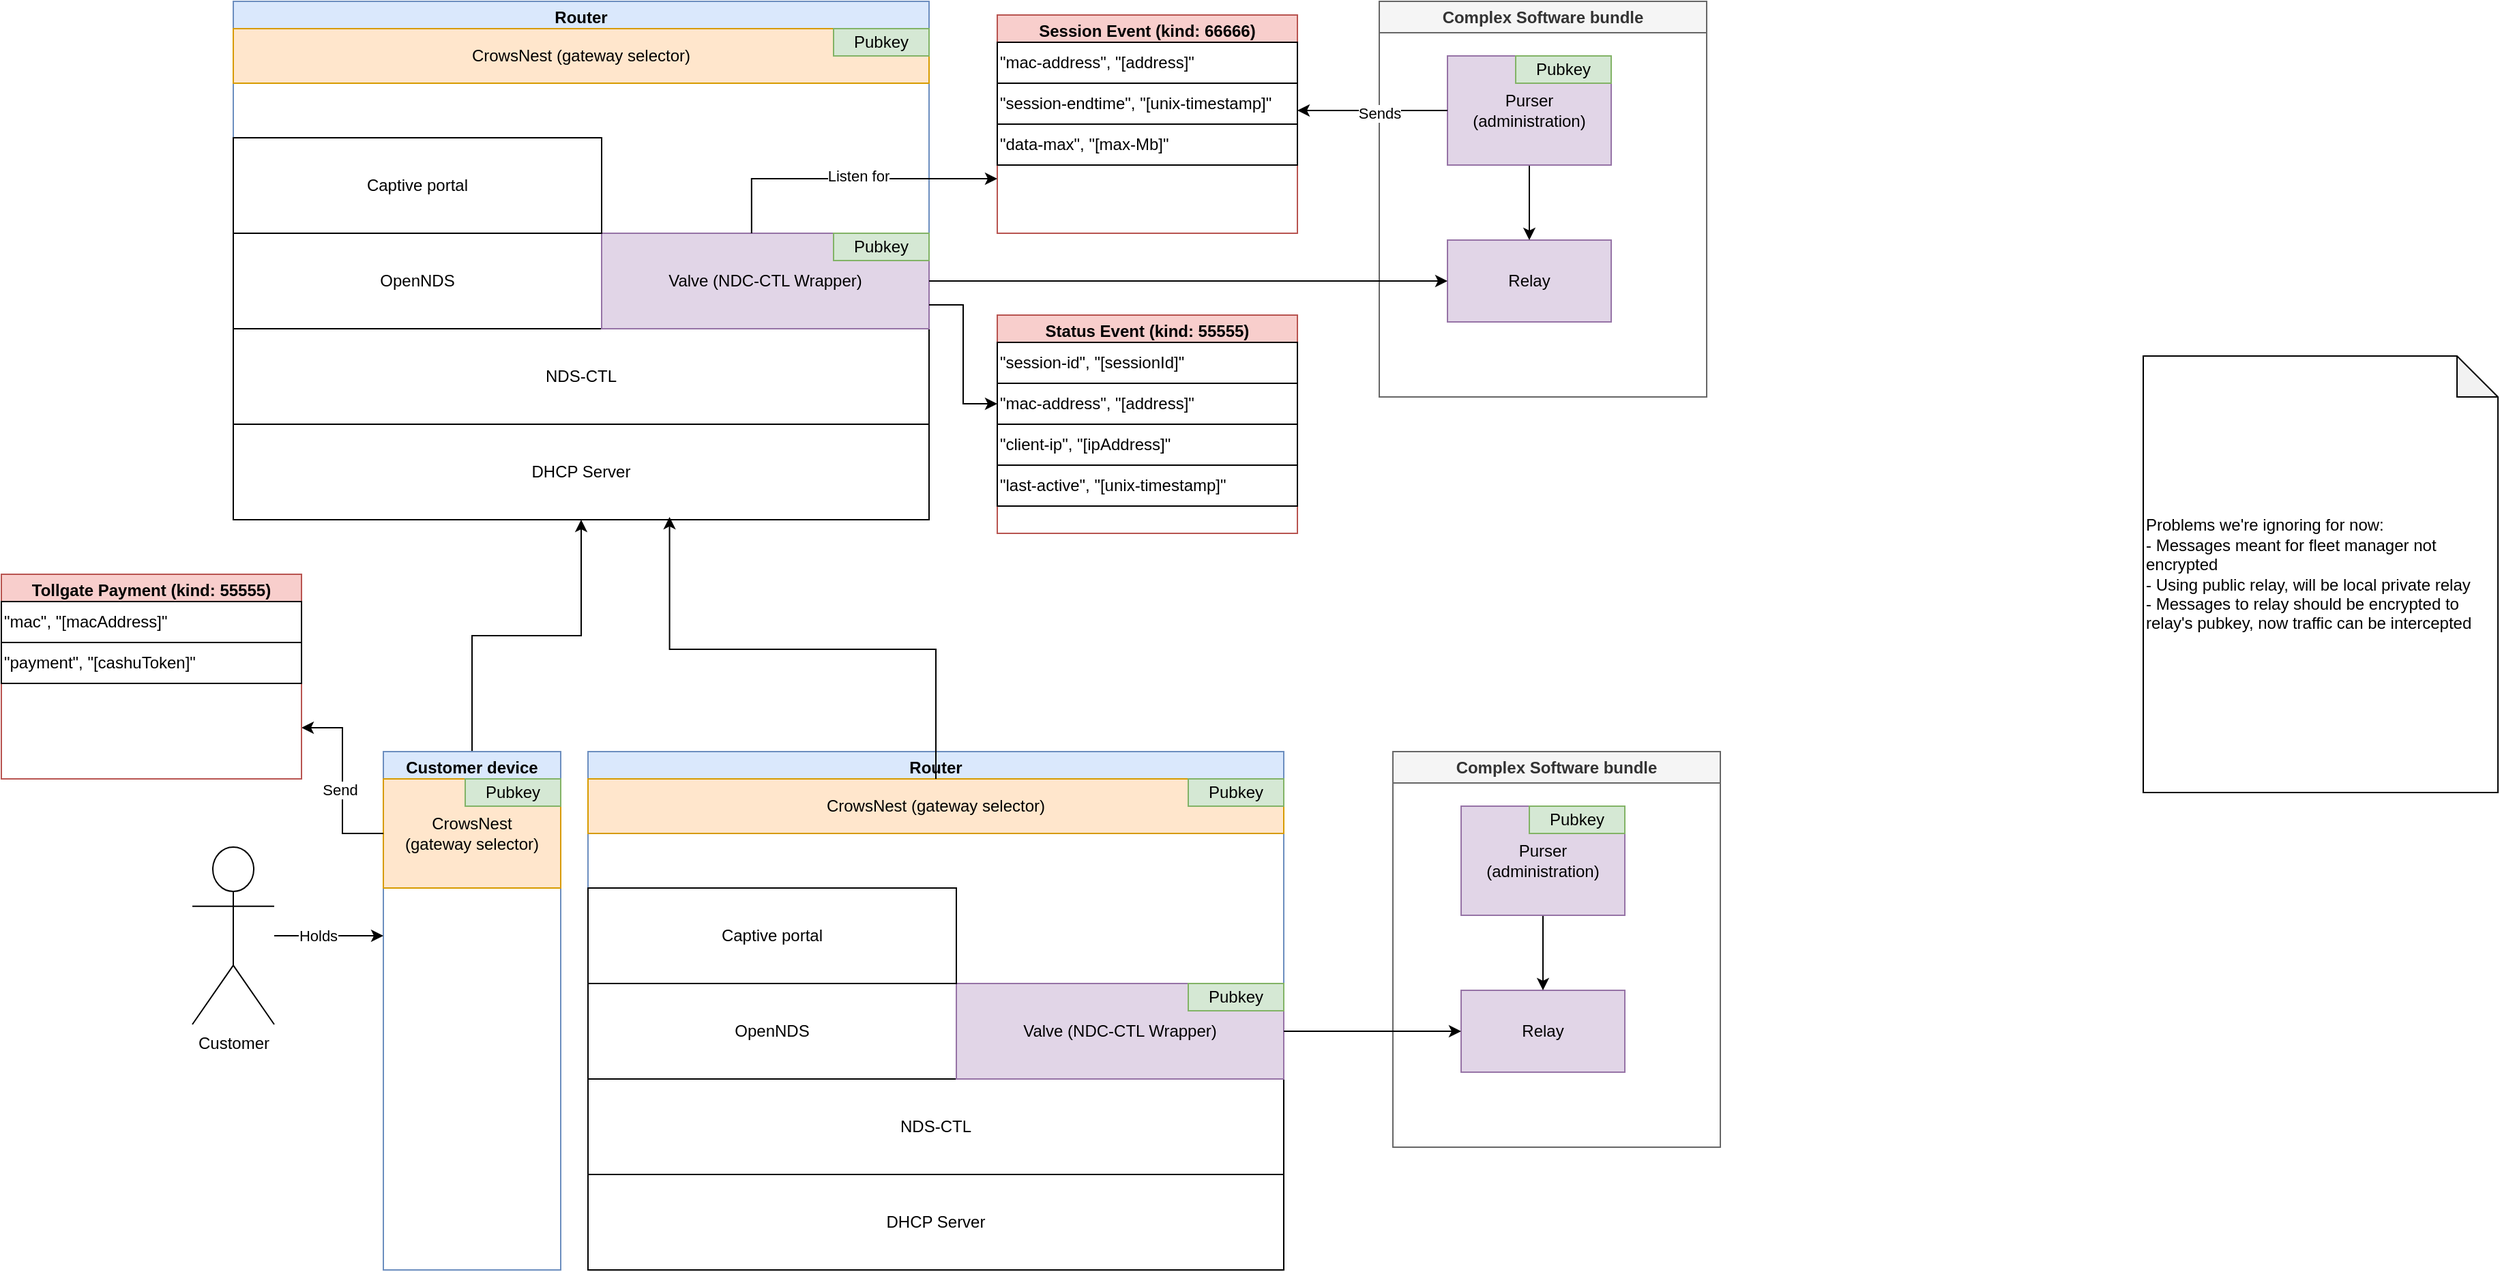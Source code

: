 <mxfile version="24.9.1">
  <diagram name="Page-1" id="K6BDlH2wR44itfKM2RGy">
    <mxGraphModel dx="2074" dy="781" grid="1" gridSize="10" guides="1" tooltips="1" connect="1" arrows="1" fold="1" page="1" pageScale="1" pageWidth="850" pageHeight="1100" math="0" shadow="0">
      <root>
        <mxCell id="0" />
        <mxCell id="1" parent="0" />
        <mxCell id="snuCuS9XE1tH68O9FYAI-6" value="Router" style="swimlane;whiteSpace=wrap;html=1;fillColor=#dae8fc;strokeColor=#6c8ebf;" vertex="1" parent="1">
          <mxGeometry x="70" y="120" width="510" height="380" as="geometry" />
        </mxCell>
        <mxCell id="snuCuS9XE1tH68O9FYAI-7" value="DHCP Server" style="rounded=0;whiteSpace=wrap;html=1;" vertex="1" parent="snuCuS9XE1tH68O9FYAI-6">
          <mxGeometry y="310" width="510" height="70" as="geometry" />
        </mxCell>
        <mxCell id="snuCuS9XE1tH68O9FYAI-8" value="NDS-CTL" style="rounded=0;whiteSpace=wrap;html=1;" vertex="1" parent="snuCuS9XE1tH68O9FYAI-6">
          <mxGeometry y="240" width="510" height="70" as="geometry" />
        </mxCell>
        <mxCell id="snuCuS9XE1tH68O9FYAI-9" value="OpenNDS" style="rounded=0;whiteSpace=wrap;html=1;" vertex="1" parent="snuCuS9XE1tH68O9FYAI-6">
          <mxGeometry y="170" width="270" height="70" as="geometry" />
        </mxCell>
        <mxCell id="snuCuS9XE1tH68O9FYAI-10" value="Valve (NDC-CTL Wrapper)" style="rounded=0;whiteSpace=wrap;html=1;fillColor=#e1d5e7;strokeColor=#9673a6;" vertex="1" parent="snuCuS9XE1tH68O9FYAI-6">
          <mxGeometry x="270" y="170" width="240" height="70" as="geometry" />
        </mxCell>
        <mxCell id="snuCuS9XE1tH68O9FYAI-11" value="Captive portal" style="rounded=0;whiteSpace=wrap;html=1;" vertex="1" parent="snuCuS9XE1tH68O9FYAI-6">
          <mxGeometry y="100" width="270" height="70" as="geometry" />
        </mxCell>
        <mxCell id="snuCuS9XE1tH68O9FYAI-12" value="Pubkey" style="rounded=0;whiteSpace=wrap;html=1;fillColor=#d5e8d4;strokeColor=#82b366;" vertex="1" parent="snuCuS9XE1tH68O9FYAI-6">
          <mxGeometry x="440" y="170" width="70" height="20" as="geometry" />
        </mxCell>
        <mxCell id="snuCuS9XE1tH68O9FYAI-13" value="CrowsNest (gateway selector)" style="rounded=0;whiteSpace=wrap;html=1;fillColor=#ffe6cc;strokeColor=#d79b00;" vertex="1" parent="snuCuS9XE1tH68O9FYAI-6">
          <mxGeometry y="20" width="510" height="40" as="geometry" />
        </mxCell>
        <mxCell id="snuCuS9XE1tH68O9FYAI-66" value="Pubkey" style="rounded=0;whiteSpace=wrap;html=1;fillColor=#d5e8d4;strokeColor=#82b366;" vertex="1" parent="snuCuS9XE1tH68O9FYAI-6">
          <mxGeometry x="440" y="20" width="70" height="20" as="geometry" />
        </mxCell>
        <mxCell id="snuCuS9XE1tH68O9FYAI-14" value="Complex Software bundle" style="swimlane;whiteSpace=wrap;html=1;fillColor=#f5f5f5;fontColor=#333333;strokeColor=#666666;" vertex="1" parent="1">
          <mxGeometry x="910" y="120" width="240" height="290" as="geometry" />
        </mxCell>
        <mxCell id="snuCuS9XE1tH68O9FYAI-15" value="Relay" style="whiteSpace=wrap;html=1;fillColor=#e1d5e7;strokeColor=#9673a6;" vertex="1" parent="snuCuS9XE1tH68O9FYAI-14">
          <mxGeometry x="50" y="175" width="120" height="60" as="geometry" />
        </mxCell>
        <mxCell id="snuCuS9XE1tH68O9FYAI-16" style="edgeStyle=orthogonalEdgeStyle;rounded=0;orthogonalLoop=1;jettySize=auto;html=1;entryX=0.5;entryY=0;entryDx=0;entryDy=0;" edge="1" parent="snuCuS9XE1tH68O9FYAI-14" source="snuCuS9XE1tH68O9FYAI-17" target="snuCuS9XE1tH68O9FYAI-15">
          <mxGeometry relative="1" as="geometry" />
        </mxCell>
        <mxCell id="snuCuS9XE1tH68O9FYAI-17" value="Purser (administration)" style="whiteSpace=wrap;html=1;fillColor=#e1d5e7;strokeColor=#9673a6;" vertex="1" parent="snuCuS9XE1tH68O9FYAI-14">
          <mxGeometry x="50" y="40" width="120" height="80" as="geometry" />
        </mxCell>
        <mxCell id="snuCuS9XE1tH68O9FYAI-18" value="Pubkey" style="rounded=0;whiteSpace=wrap;html=1;fillColor=#d5e8d4;strokeColor=#82b366;" vertex="1" parent="snuCuS9XE1tH68O9FYAI-14">
          <mxGeometry x="100" y="40" width="70" height="20" as="geometry" />
        </mxCell>
        <mxCell id="snuCuS9XE1tH68O9FYAI-19" style="edgeStyle=orthogonalEdgeStyle;rounded=0;orthogonalLoop=1;jettySize=auto;html=1;strokeColor=none;" edge="1" parent="1" source="snuCuS9XE1tH68O9FYAI-10" target="snuCuS9XE1tH68O9FYAI-15">
          <mxGeometry relative="1" as="geometry" />
        </mxCell>
        <mxCell id="snuCuS9XE1tH68O9FYAI-20" style="edgeStyle=orthogonalEdgeStyle;rounded=0;orthogonalLoop=1;jettySize=auto;html=1;" edge="1" parent="1" source="snuCuS9XE1tH68O9FYAI-10" target="snuCuS9XE1tH68O9FYAI-15">
          <mxGeometry relative="1" as="geometry" />
        </mxCell>
        <mxCell id="snuCuS9XE1tH68O9FYAI-21" style="edgeStyle=orthogonalEdgeStyle;rounded=0;orthogonalLoop=1;jettySize=auto;html=1;entryX=0.5;entryY=1;entryDx=0;entryDy=0;exitX=0.5;exitY=0;exitDx=0;exitDy=0;" edge="1" parent="1" source="snuCuS9XE1tH68O9FYAI-31" target="snuCuS9XE1tH68O9FYAI-7">
          <mxGeometry relative="1" as="geometry" />
        </mxCell>
        <mxCell id="snuCuS9XE1tH68O9FYAI-22" value="Router" style="swimlane;whiteSpace=wrap;html=1;fillColor=#dae8fc;strokeColor=#6c8ebf;" vertex="1" parent="1">
          <mxGeometry x="330" y="670" width="510" height="380" as="geometry" />
        </mxCell>
        <mxCell id="snuCuS9XE1tH68O9FYAI-23" value="DHCP Server" style="rounded=0;whiteSpace=wrap;html=1;" vertex="1" parent="snuCuS9XE1tH68O9FYAI-22">
          <mxGeometry y="310" width="510" height="70" as="geometry" />
        </mxCell>
        <mxCell id="snuCuS9XE1tH68O9FYAI-24" value="NDS-CTL" style="rounded=0;whiteSpace=wrap;html=1;" vertex="1" parent="snuCuS9XE1tH68O9FYAI-22">
          <mxGeometry y="240" width="510" height="70" as="geometry" />
        </mxCell>
        <mxCell id="snuCuS9XE1tH68O9FYAI-25" value="OpenNDS" style="rounded=0;whiteSpace=wrap;html=1;" vertex="1" parent="snuCuS9XE1tH68O9FYAI-22">
          <mxGeometry y="170" width="270" height="70" as="geometry" />
        </mxCell>
        <mxCell id="snuCuS9XE1tH68O9FYAI-26" value="Valve (NDC-CTL Wrapper)" style="rounded=0;whiteSpace=wrap;html=1;fillColor=#e1d5e7;strokeColor=#9673a6;" vertex="1" parent="snuCuS9XE1tH68O9FYAI-22">
          <mxGeometry x="270" y="170" width="240" height="70" as="geometry" />
        </mxCell>
        <mxCell id="snuCuS9XE1tH68O9FYAI-27" value="Captive portal" style="rounded=0;whiteSpace=wrap;html=1;" vertex="1" parent="snuCuS9XE1tH68O9FYAI-22">
          <mxGeometry y="100" width="270" height="70" as="geometry" />
        </mxCell>
        <mxCell id="snuCuS9XE1tH68O9FYAI-28" value="Pubkey" style="rounded=0;whiteSpace=wrap;html=1;fillColor=#d5e8d4;strokeColor=#82b366;" vertex="1" parent="snuCuS9XE1tH68O9FYAI-22">
          <mxGeometry x="440" y="170" width="70" height="20" as="geometry" />
        </mxCell>
        <mxCell id="snuCuS9XE1tH68O9FYAI-29" value="CrowsNest (gateway selector)" style="rounded=0;whiteSpace=wrap;html=1;fillColor=#ffe6cc;strokeColor=#d79b00;" vertex="1" parent="snuCuS9XE1tH68O9FYAI-22">
          <mxGeometry y="20" width="510" height="40" as="geometry" />
        </mxCell>
        <mxCell id="snuCuS9XE1tH68O9FYAI-64" value="Pubkey" style="rounded=0;whiteSpace=wrap;html=1;fillColor=#d5e8d4;strokeColor=#82b366;" vertex="1" parent="snuCuS9XE1tH68O9FYAI-22">
          <mxGeometry x="440" y="20" width="70" height="20" as="geometry" />
        </mxCell>
        <mxCell id="snuCuS9XE1tH68O9FYAI-30" style="edgeStyle=orthogonalEdgeStyle;rounded=0;orthogonalLoop=1;jettySize=auto;html=1;entryX=0.627;entryY=0.971;entryDx=0;entryDy=0;entryPerimeter=0;" edge="1" parent="1" source="snuCuS9XE1tH68O9FYAI-29" target="snuCuS9XE1tH68O9FYAI-7">
          <mxGeometry relative="1" as="geometry" />
        </mxCell>
        <mxCell id="snuCuS9XE1tH68O9FYAI-31" value="Customer device" style="swimlane;whiteSpace=wrap;html=1;fillColor=#dae8fc;strokeColor=#6c8ebf;" vertex="1" parent="1">
          <mxGeometry x="180" y="670" width="130" height="380" as="geometry" />
        </mxCell>
        <mxCell id="snuCuS9XE1tH68O9FYAI-32" value="CrowsNest&lt;br&gt;&lt;div&gt;(gateway selector)&lt;/div&gt;" style="rounded=0;whiteSpace=wrap;html=1;fillColor=#ffe6cc;strokeColor=#d79b00;" vertex="1" parent="snuCuS9XE1tH68O9FYAI-31">
          <mxGeometry y="20" width="130" height="80" as="geometry" />
        </mxCell>
        <mxCell id="snuCuS9XE1tH68O9FYAI-65" value="Pubkey" style="rounded=0;whiteSpace=wrap;html=1;fillColor=#d5e8d4;strokeColor=#82b366;" vertex="1" parent="snuCuS9XE1tH68O9FYAI-31">
          <mxGeometry x="60" y="20" width="70" height="20" as="geometry" />
        </mxCell>
        <mxCell id="snuCuS9XE1tH68O9FYAI-33" style="edgeStyle=orthogonalEdgeStyle;rounded=0;orthogonalLoop=1;jettySize=auto;html=1;" edge="1" parent="1" source="snuCuS9XE1tH68O9FYAI-37">
          <mxGeometry relative="1" as="geometry">
            <mxPoint x="180" y="805" as="targetPoint" />
          </mxGeometry>
        </mxCell>
        <mxCell id="snuCuS9XE1tH68O9FYAI-34" value="Holds" style="edgeLabel;html=1;align=center;verticalAlign=middle;resizable=0;points=[];" vertex="1" connectable="0" parent="snuCuS9XE1tH68O9FYAI-33">
          <mxGeometry x="-0.205" relative="1" as="geometry">
            <mxPoint as="offset" />
          </mxGeometry>
        </mxCell>
        <mxCell id="snuCuS9XE1tH68O9FYAI-35" style="edgeStyle=orthogonalEdgeStyle;rounded=0;orthogonalLoop=1;jettySize=auto;html=1;entryX=1;entryY=0.75;entryDx=0;entryDy=0;exitX=0;exitY=0.5;exitDx=0;exitDy=0;" edge="1" parent="1" source="snuCuS9XE1tH68O9FYAI-32" target="snuCuS9XE1tH68O9FYAI-60">
          <mxGeometry relative="1" as="geometry" />
        </mxCell>
        <mxCell id="snuCuS9XE1tH68O9FYAI-36" value="Send" style="edgeLabel;html=1;align=center;verticalAlign=middle;resizable=0;points=[];" vertex="1" connectable="0" parent="snuCuS9XE1tH68O9FYAI-35">
          <mxGeometry x="-0.092" y="2" relative="1" as="geometry">
            <mxPoint as="offset" />
          </mxGeometry>
        </mxCell>
        <mxCell id="snuCuS9XE1tH68O9FYAI-37" value="Customer" style="shape=umlActor;verticalLabelPosition=bottom;verticalAlign=top;html=1;outlineConnect=0;" vertex="1" parent="1">
          <mxGeometry x="40" y="740" width="60" height="130" as="geometry" />
        </mxCell>
        <mxCell id="snuCuS9XE1tH68O9FYAI-38" value="Complex Software bundle" style="swimlane;whiteSpace=wrap;html=1;fillColor=#f5f5f5;fontColor=#333333;strokeColor=#666666;" vertex="1" parent="1">
          <mxGeometry x="920" y="670" width="240" height="290" as="geometry" />
        </mxCell>
        <mxCell id="snuCuS9XE1tH68O9FYAI-39" value="Relay" style="whiteSpace=wrap;html=1;fillColor=#e1d5e7;strokeColor=#9673a6;" vertex="1" parent="snuCuS9XE1tH68O9FYAI-38">
          <mxGeometry x="50" y="175" width="120" height="60" as="geometry" />
        </mxCell>
        <mxCell id="snuCuS9XE1tH68O9FYAI-40" style="edgeStyle=orthogonalEdgeStyle;rounded=0;orthogonalLoop=1;jettySize=auto;html=1;entryX=0.5;entryY=0;entryDx=0;entryDy=0;" edge="1" parent="snuCuS9XE1tH68O9FYAI-38" source="snuCuS9XE1tH68O9FYAI-41" target="snuCuS9XE1tH68O9FYAI-39">
          <mxGeometry relative="1" as="geometry" />
        </mxCell>
        <mxCell id="snuCuS9XE1tH68O9FYAI-41" value="Purser (administration)" style="whiteSpace=wrap;html=1;fillColor=#e1d5e7;strokeColor=#9673a6;" vertex="1" parent="snuCuS9XE1tH68O9FYAI-38">
          <mxGeometry x="50" y="40" width="120" height="80" as="geometry" />
        </mxCell>
        <mxCell id="snuCuS9XE1tH68O9FYAI-42" value="Pubkey" style="rounded=0;whiteSpace=wrap;html=1;fillColor=#d5e8d4;strokeColor=#82b366;" vertex="1" parent="snuCuS9XE1tH68O9FYAI-38">
          <mxGeometry x="100" y="40" width="70" height="20" as="geometry" />
        </mxCell>
        <mxCell id="snuCuS9XE1tH68O9FYAI-43" style="edgeStyle=orthogonalEdgeStyle;rounded=0;orthogonalLoop=1;jettySize=auto;html=1;" edge="1" parent="1" source="snuCuS9XE1tH68O9FYAI-26" target="snuCuS9XE1tH68O9FYAI-39">
          <mxGeometry relative="1" as="geometry" />
        </mxCell>
        <mxCell id="snuCuS9XE1tH68O9FYAI-45" value="Session Event (kind: 66666)" style="swimlane;whiteSpace=wrap;html=1;fillColor=#f8cecc;strokeColor=#b85450;" vertex="1" parent="1">
          <mxGeometry x="630" y="130" width="220" height="160" as="geometry" />
        </mxCell>
        <mxCell id="snuCuS9XE1tH68O9FYAI-46" value="&lt;span style=&quot;&quot;&gt;&quot;mac-address&quot;, &quot;[address]&quot;&lt;/span&gt;" style="whiteSpace=wrap;html=1;align=left;" vertex="1" parent="snuCuS9XE1tH68O9FYAI-45">
          <mxGeometry y="20" width="220" height="30" as="geometry" />
        </mxCell>
        <mxCell id="snuCuS9XE1tH68O9FYAI-47" value="&lt;span style=&quot;&quot;&gt;&quot;session-endtime&quot;, &quot;[unix-timestamp]&quot;&lt;/span&gt;" style="whiteSpace=wrap;html=1;align=left;" vertex="1" parent="snuCuS9XE1tH68O9FYAI-45">
          <mxGeometry y="50" width="220" height="30" as="geometry" />
        </mxCell>
        <mxCell id="snuCuS9XE1tH68O9FYAI-48" value="&lt;span style=&quot;&quot;&gt;&quot;data-max&quot;, &quot;[max-Mb]&quot;&lt;/span&gt;" style="whiteSpace=wrap;html=1;align=left;" vertex="1" parent="snuCuS9XE1tH68O9FYAI-45">
          <mxGeometry y="80" width="220" height="30" as="geometry" />
        </mxCell>
        <mxCell id="snuCuS9XE1tH68O9FYAI-49" style="edgeStyle=orthogonalEdgeStyle;rounded=0;orthogonalLoop=1;jettySize=auto;html=1;entryX=0;entryY=0.75;entryDx=0;entryDy=0;exitX=0.458;exitY=0;exitDx=0;exitDy=0;exitPerimeter=0;" edge="1" parent="1" source="snuCuS9XE1tH68O9FYAI-10" target="snuCuS9XE1tH68O9FYAI-45">
          <mxGeometry relative="1" as="geometry" />
        </mxCell>
        <mxCell id="snuCuS9XE1tH68O9FYAI-50" value="Listen for" style="edgeLabel;html=1;align=center;verticalAlign=middle;resizable=0;points=[];" vertex="1" connectable="0" parent="snuCuS9XE1tH68O9FYAI-49">
          <mxGeometry x="0.673" y="2" relative="1" as="geometry">
            <mxPoint x="-66" as="offset" />
          </mxGeometry>
        </mxCell>
        <mxCell id="snuCuS9XE1tH68O9FYAI-51" value="Status Event (kind: 55555)" style="swimlane;whiteSpace=wrap;html=1;fillColor=#f8cecc;strokeColor=#b85450;" vertex="1" parent="1">
          <mxGeometry x="630" y="350" width="220" height="160" as="geometry" />
        </mxCell>
        <mxCell id="snuCuS9XE1tH68O9FYAI-52" value="&lt;span style=&quot;&quot;&gt;&quot;mac-address&quot;, &quot;[address]&quot;&lt;/span&gt;" style="whiteSpace=wrap;html=1;align=left;" vertex="1" parent="snuCuS9XE1tH68O9FYAI-51">
          <mxGeometry y="50" width="220" height="30" as="geometry" />
        </mxCell>
        <mxCell id="snuCuS9XE1tH68O9FYAI-53" value="&lt;span style=&quot;&quot;&gt;&quot;session-id&quot;, &quot;[sessionId]&quot;&lt;/span&gt;" style="whiteSpace=wrap;html=1;align=left;" vertex="1" parent="snuCuS9XE1tH68O9FYAI-51">
          <mxGeometry y="20" width="220" height="30" as="geometry" />
        </mxCell>
        <mxCell id="snuCuS9XE1tH68O9FYAI-54" value="&lt;span style=&quot;&quot;&gt;&quot;client-ip&quot;, &quot;[ipAddress]&quot;&lt;/span&gt;" style="whiteSpace=wrap;html=1;align=left;" vertex="1" parent="snuCuS9XE1tH68O9FYAI-51">
          <mxGeometry y="80" width="220" height="30" as="geometry" />
        </mxCell>
        <mxCell id="snuCuS9XE1tH68O9FYAI-55" value="&lt;div style=&quot;&quot;&gt;&quot;last-active&quot;, &quot;[unix-timestamp]&quot;&lt;/div&gt;" style="whiteSpace=wrap;html=1;align=left;" vertex="1" parent="snuCuS9XE1tH68O9FYAI-51">
          <mxGeometry y="110" width="220" height="30" as="geometry" />
        </mxCell>
        <mxCell id="snuCuS9XE1tH68O9FYAI-56" style="edgeStyle=orthogonalEdgeStyle;rounded=0;orthogonalLoop=1;jettySize=auto;html=1;entryX=0;entryY=0.5;entryDx=0;entryDy=0;exitX=1;exitY=0.75;exitDx=0;exitDy=0;" edge="1" parent="1" source="snuCuS9XE1tH68O9FYAI-10" target="snuCuS9XE1tH68O9FYAI-52">
          <mxGeometry relative="1" as="geometry" />
        </mxCell>
        <mxCell id="snuCuS9XE1tH68O9FYAI-57" value="Problems we&#39;re ignoring for now:&lt;div&gt;- Messages meant for fleet manager not encrypted&lt;/div&gt;&lt;div&gt;- Using public relay, will be local private relay&lt;/div&gt;&lt;div&gt;- Messages to relay should be encrypted to relay&#39;s pubkey, now traffic can be intercepted&lt;/div&gt;" style="shape=note;whiteSpace=wrap;html=1;backgroundOutline=1;darkOpacity=0.05;align=left;" vertex="1" parent="1">
          <mxGeometry x="1470" y="380" width="260" height="320" as="geometry" />
        </mxCell>
        <mxCell id="snuCuS9XE1tH68O9FYAI-58" style="edgeStyle=orthogonalEdgeStyle;rounded=0;orthogonalLoop=1;jettySize=auto;html=1;" edge="1" parent="1" source="snuCuS9XE1tH68O9FYAI-17">
          <mxGeometry relative="1" as="geometry">
            <mxPoint x="850" y="200" as="targetPoint" />
          </mxGeometry>
        </mxCell>
        <mxCell id="snuCuS9XE1tH68O9FYAI-59" value="Sends" style="edgeLabel;html=1;align=center;verticalAlign=middle;resizable=0;points=[];" vertex="1" connectable="0" parent="snuCuS9XE1tH68O9FYAI-58">
          <mxGeometry x="-0.091" y="2" relative="1" as="geometry">
            <mxPoint as="offset" />
          </mxGeometry>
        </mxCell>
        <mxCell id="snuCuS9XE1tH68O9FYAI-60" value="Tollgate Payment (kind: 55555)" style="swimlane;whiteSpace=wrap;html=1;fillColor=#f8cecc;strokeColor=#b85450;" vertex="1" parent="1">
          <mxGeometry x="-100" y="540" width="220" height="150" as="geometry" />
        </mxCell>
        <mxCell id="snuCuS9XE1tH68O9FYAI-61" value="&lt;span style=&quot;&quot;&gt;&quot;payment&quot;, &quot;[cashuToken]&quot;&lt;/span&gt;" style="whiteSpace=wrap;html=1;align=left;" vertex="1" parent="snuCuS9XE1tH68O9FYAI-60">
          <mxGeometry y="50" width="220" height="30" as="geometry" />
        </mxCell>
        <mxCell id="snuCuS9XE1tH68O9FYAI-62" value="&lt;span style=&quot;&quot;&gt;&quot;mac&quot;, &quot;[macAddress]&quot;&lt;/span&gt;" style="whiteSpace=wrap;html=1;align=left;" vertex="1" parent="snuCuS9XE1tH68O9FYAI-60">
          <mxGeometry y="20" width="220" height="30" as="geometry" />
        </mxCell>
      </root>
    </mxGraphModel>
  </diagram>
</mxfile>
